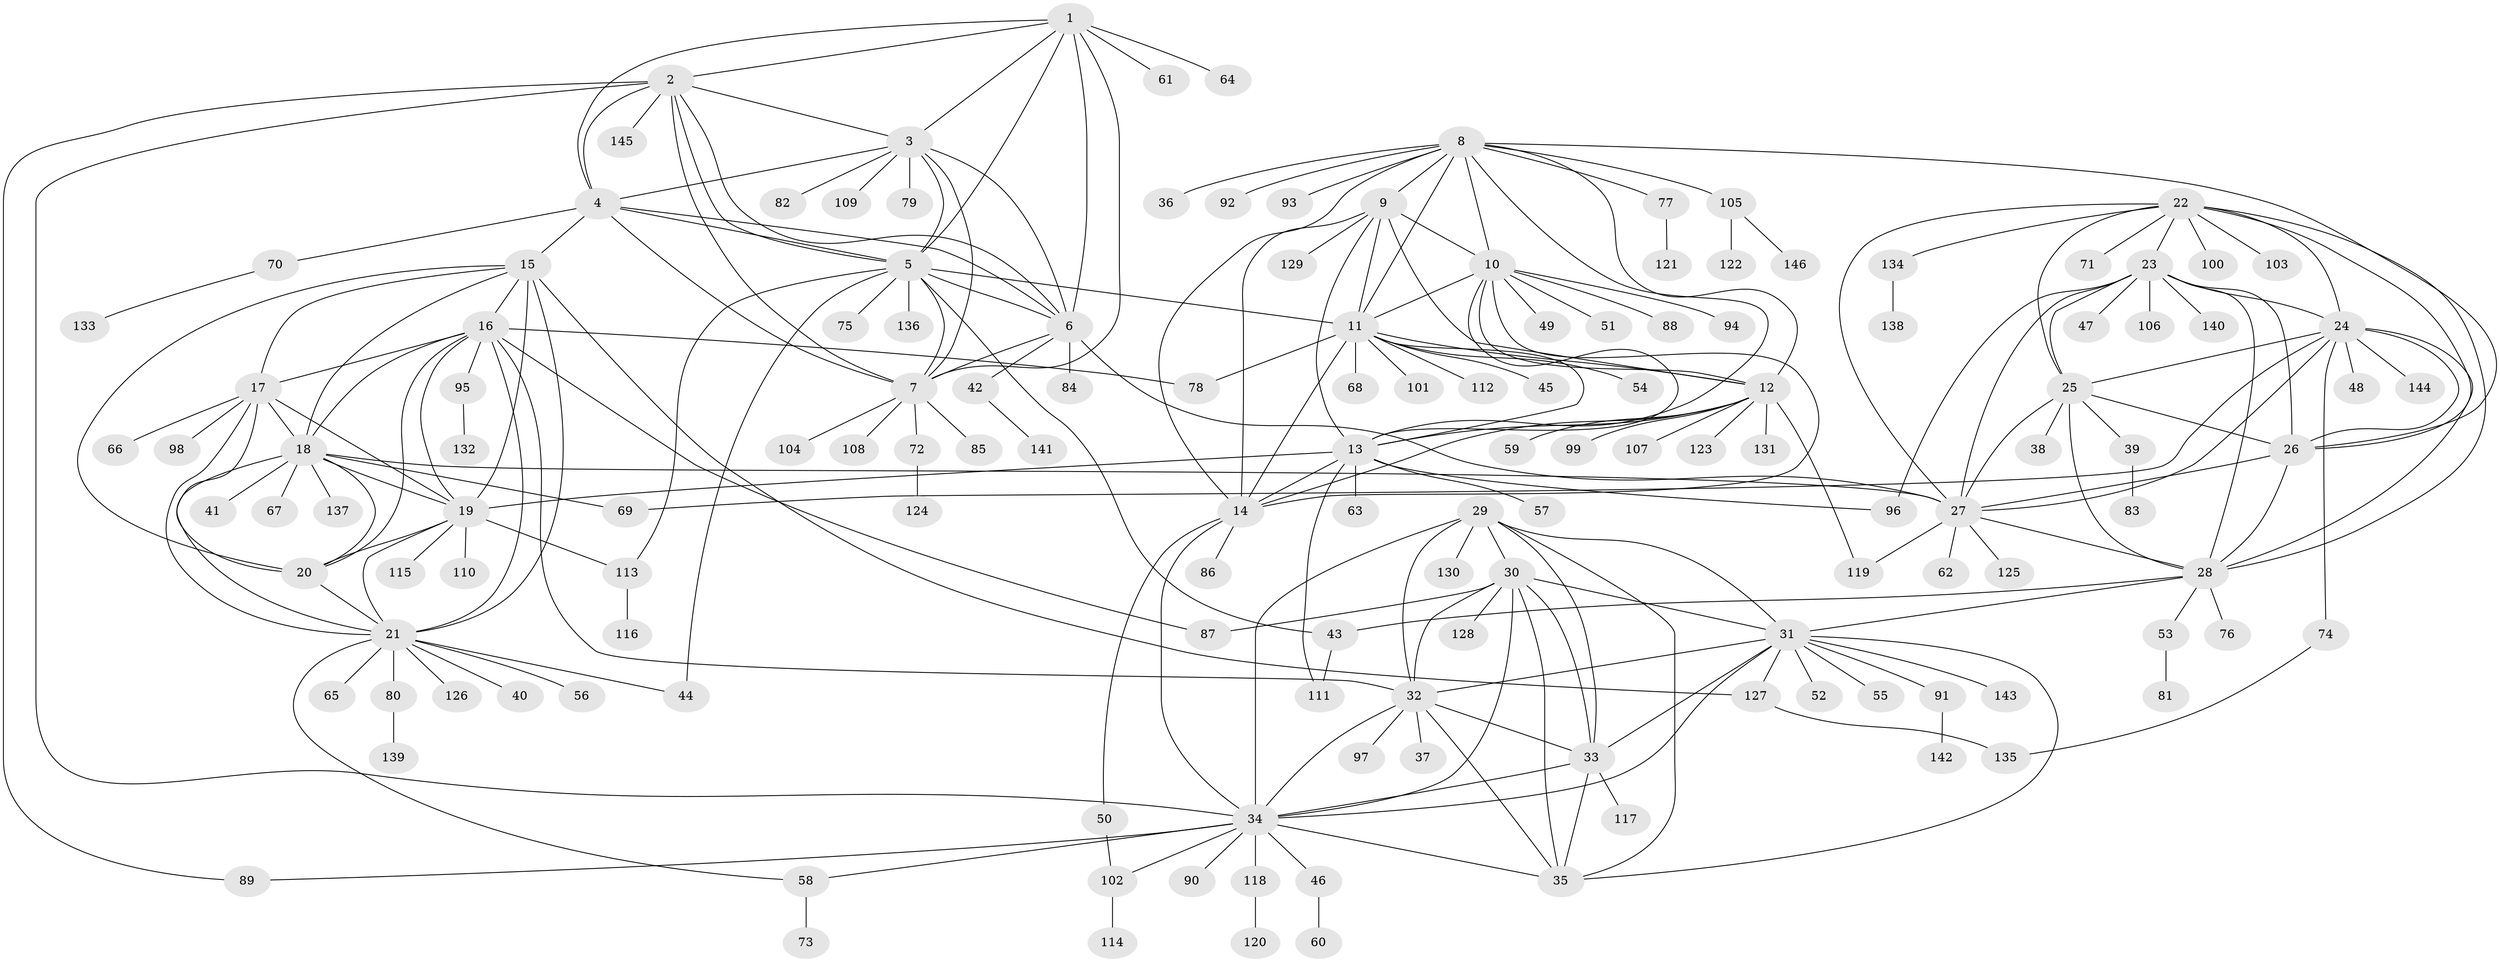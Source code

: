 // Generated by graph-tools (version 1.1) at 2025/16/03/09/25 04:16:08]
// undirected, 146 vertices, 240 edges
graph export_dot {
graph [start="1"]
  node [color=gray90,style=filled];
  1;
  2;
  3;
  4;
  5;
  6;
  7;
  8;
  9;
  10;
  11;
  12;
  13;
  14;
  15;
  16;
  17;
  18;
  19;
  20;
  21;
  22;
  23;
  24;
  25;
  26;
  27;
  28;
  29;
  30;
  31;
  32;
  33;
  34;
  35;
  36;
  37;
  38;
  39;
  40;
  41;
  42;
  43;
  44;
  45;
  46;
  47;
  48;
  49;
  50;
  51;
  52;
  53;
  54;
  55;
  56;
  57;
  58;
  59;
  60;
  61;
  62;
  63;
  64;
  65;
  66;
  67;
  68;
  69;
  70;
  71;
  72;
  73;
  74;
  75;
  76;
  77;
  78;
  79;
  80;
  81;
  82;
  83;
  84;
  85;
  86;
  87;
  88;
  89;
  90;
  91;
  92;
  93;
  94;
  95;
  96;
  97;
  98;
  99;
  100;
  101;
  102;
  103;
  104;
  105;
  106;
  107;
  108;
  109;
  110;
  111;
  112;
  113;
  114;
  115;
  116;
  117;
  118;
  119;
  120;
  121;
  122;
  123;
  124;
  125;
  126;
  127;
  128;
  129;
  130;
  131;
  132;
  133;
  134;
  135;
  136;
  137;
  138;
  139;
  140;
  141;
  142;
  143;
  144;
  145;
  146;
  1 -- 2;
  1 -- 3;
  1 -- 4;
  1 -- 5;
  1 -- 6;
  1 -- 7;
  1 -- 61;
  1 -- 64;
  2 -- 3;
  2 -- 4;
  2 -- 5;
  2 -- 6;
  2 -- 7;
  2 -- 34;
  2 -- 89;
  2 -- 145;
  3 -- 4;
  3 -- 5;
  3 -- 6;
  3 -- 7;
  3 -- 79;
  3 -- 82;
  3 -- 109;
  4 -- 5;
  4 -- 6;
  4 -- 7;
  4 -- 15;
  4 -- 70;
  5 -- 6;
  5 -- 7;
  5 -- 11;
  5 -- 43;
  5 -- 44;
  5 -- 75;
  5 -- 113;
  5 -- 136;
  6 -- 7;
  6 -- 27;
  6 -- 42;
  6 -- 84;
  7 -- 72;
  7 -- 85;
  7 -- 104;
  7 -- 108;
  8 -- 9;
  8 -- 10;
  8 -- 11;
  8 -- 12;
  8 -- 13;
  8 -- 14;
  8 -- 26;
  8 -- 36;
  8 -- 77;
  8 -- 92;
  8 -- 93;
  8 -- 105;
  9 -- 10;
  9 -- 11;
  9 -- 12;
  9 -- 13;
  9 -- 14;
  9 -- 129;
  10 -- 11;
  10 -- 12;
  10 -- 13;
  10 -- 14;
  10 -- 49;
  10 -- 51;
  10 -- 88;
  10 -- 94;
  11 -- 12;
  11 -- 13;
  11 -- 14;
  11 -- 45;
  11 -- 54;
  11 -- 68;
  11 -- 78;
  11 -- 101;
  11 -- 112;
  12 -- 13;
  12 -- 14;
  12 -- 59;
  12 -- 99;
  12 -- 107;
  12 -- 119;
  12 -- 123;
  12 -- 131;
  13 -- 14;
  13 -- 19;
  13 -- 57;
  13 -- 63;
  13 -- 96;
  13 -- 111;
  14 -- 34;
  14 -- 50;
  14 -- 86;
  15 -- 16;
  15 -- 17;
  15 -- 18;
  15 -- 19;
  15 -- 20;
  15 -- 21;
  15 -- 127;
  16 -- 17;
  16 -- 18;
  16 -- 19;
  16 -- 20;
  16 -- 21;
  16 -- 32;
  16 -- 78;
  16 -- 87;
  16 -- 95;
  17 -- 18;
  17 -- 19;
  17 -- 20;
  17 -- 21;
  17 -- 66;
  17 -- 98;
  18 -- 19;
  18 -- 20;
  18 -- 21;
  18 -- 27;
  18 -- 41;
  18 -- 67;
  18 -- 69;
  18 -- 137;
  19 -- 20;
  19 -- 21;
  19 -- 110;
  19 -- 113;
  19 -- 115;
  20 -- 21;
  21 -- 40;
  21 -- 44;
  21 -- 56;
  21 -- 58;
  21 -- 65;
  21 -- 80;
  21 -- 126;
  22 -- 23;
  22 -- 24;
  22 -- 25;
  22 -- 26;
  22 -- 27;
  22 -- 28;
  22 -- 71;
  22 -- 100;
  22 -- 103;
  22 -- 134;
  23 -- 24;
  23 -- 25;
  23 -- 26;
  23 -- 27;
  23 -- 28;
  23 -- 47;
  23 -- 96;
  23 -- 106;
  23 -- 140;
  24 -- 25;
  24 -- 26;
  24 -- 27;
  24 -- 28;
  24 -- 48;
  24 -- 69;
  24 -- 74;
  24 -- 144;
  25 -- 26;
  25 -- 27;
  25 -- 28;
  25 -- 38;
  25 -- 39;
  26 -- 27;
  26 -- 28;
  27 -- 28;
  27 -- 62;
  27 -- 119;
  27 -- 125;
  28 -- 31;
  28 -- 43;
  28 -- 53;
  28 -- 76;
  29 -- 30;
  29 -- 31;
  29 -- 32;
  29 -- 33;
  29 -- 34;
  29 -- 35;
  29 -- 130;
  30 -- 31;
  30 -- 32;
  30 -- 33;
  30 -- 34;
  30 -- 35;
  30 -- 87;
  30 -- 128;
  31 -- 32;
  31 -- 33;
  31 -- 34;
  31 -- 35;
  31 -- 52;
  31 -- 55;
  31 -- 91;
  31 -- 127;
  31 -- 143;
  32 -- 33;
  32 -- 34;
  32 -- 35;
  32 -- 37;
  32 -- 97;
  33 -- 34;
  33 -- 35;
  33 -- 117;
  34 -- 35;
  34 -- 46;
  34 -- 58;
  34 -- 89;
  34 -- 90;
  34 -- 102;
  34 -- 118;
  39 -- 83;
  42 -- 141;
  43 -- 111;
  46 -- 60;
  50 -- 102;
  53 -- 81;
  58 -- 73;
  70 -- 133;
  72 -- 124;
  74 -- 135;
  77 -- 121;
  80 -- 139;
  91 -- 142;
  95 -- 132;
  102 -- 114;
  105 -- 122;
  105 -- 146;
  113 -- 116;
  118 -- 120;
  127 -- 135;
  134 -- 138;
}
